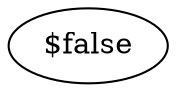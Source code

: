 digraph G {
  bgcolor="#ffffff"

  id0 [shape=ellipse, style=filled, color="#000000", fontcolor="#000000", fillcolor="#ffffff", label="$false"]

}
